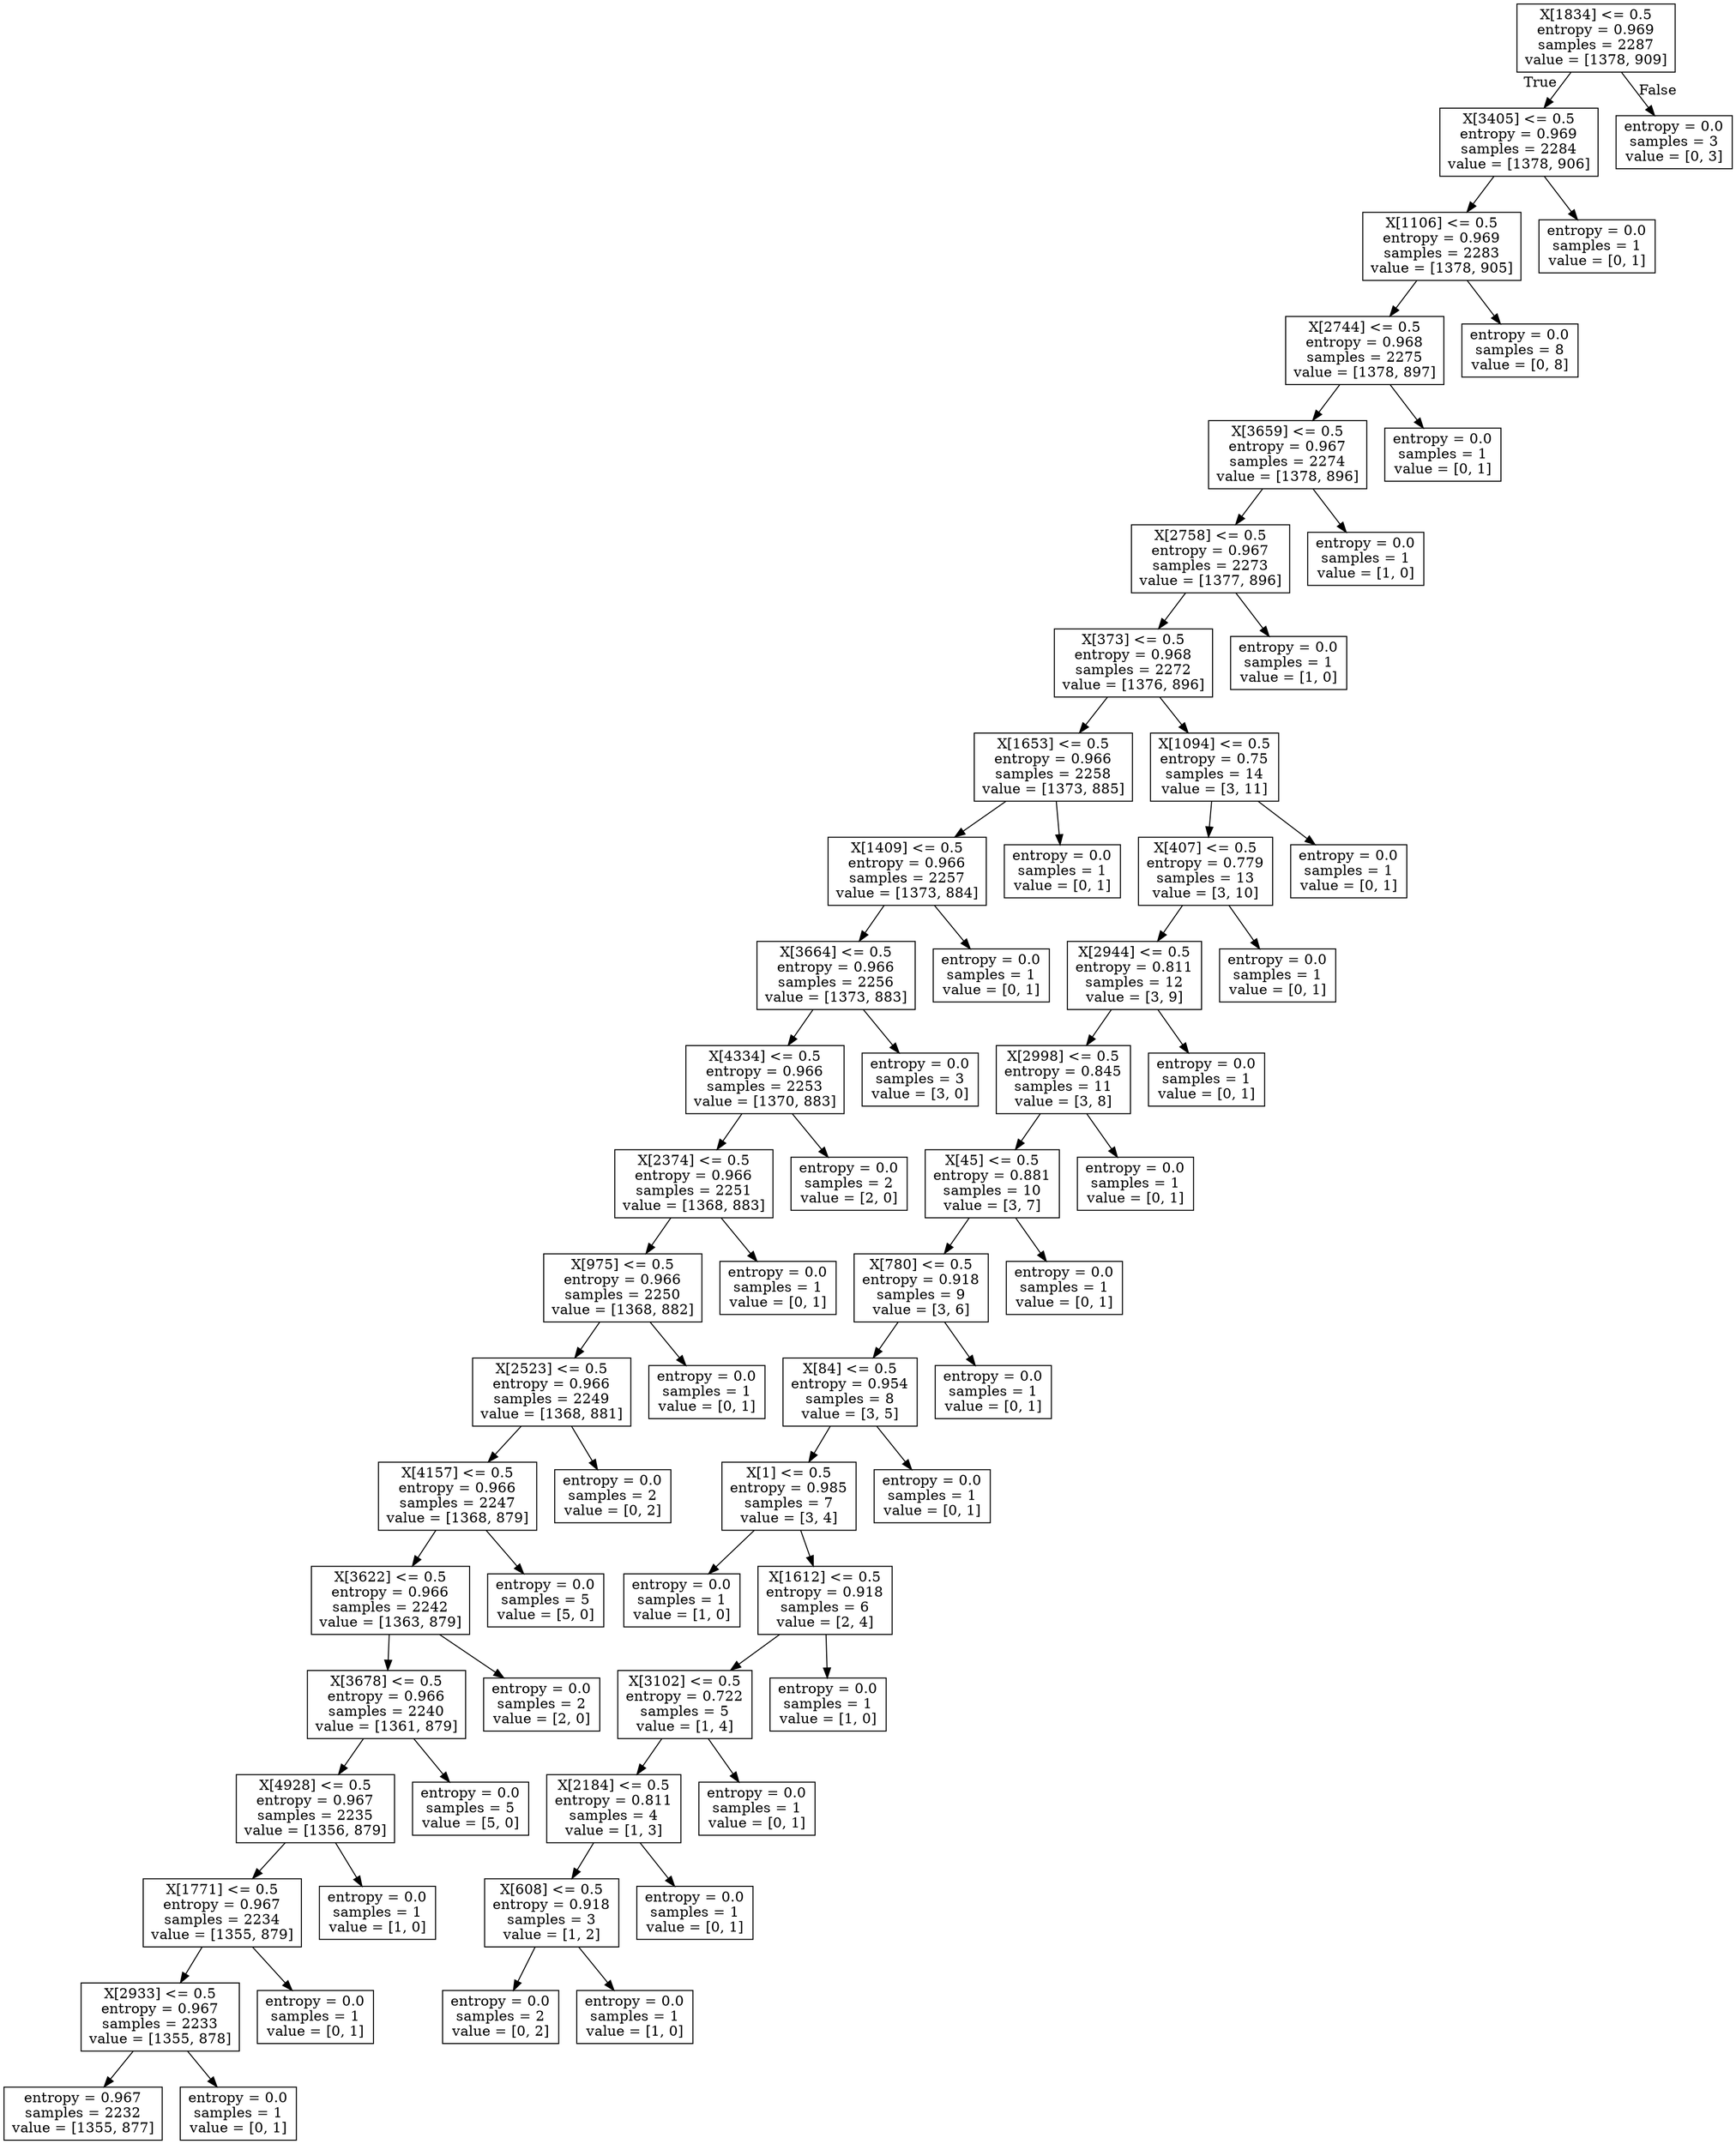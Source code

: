 digraph Tree {
node [shape=box] ;
0 [label="X[1834] <= 0.5\nentropy = 0.969\nsamples = 2287\nvalue = [1378, 909]"] ;
1 [label="X[3405] <= 0.5\nentropy = 0.969\nsamples = 2284\nvalue = [1378, 906]"] ;
0 -> 1 [labeldistance=2.5, labelangle=45, headlabel="True"] ;
2 [label="X[1106] <= 0.5\nentropy = 0.969\nsamples = 2283\nvalue = [1378, 905]"] ;
1 -> 2 ;
3 [label="X[2744] <= 0.5\nentropy = 0.968\nsamples = 2275\nvalue = [1378, 897]"] ;
2 -> 3 ;
4 [label="X[3659] <= 0.5\nentropy = 0.967\nsamples = 2274\nvalue = [1378, 896]"] ;
3 -> 4 ;
5 [label="X[2758] <= 0.5\nentropy = 0.967\nsamples = 2273\nvalue = [1377, 896]"] ;
4 -> 5 ;
6 [label="X[373] <= 0.5\nentropy = 0.968\nsamples = 2272\nvalue = [1376, 896]"] ;
5 -> 6 ;
7 [label="X[1653] <= 0.5\nentropy = 0.966\nsamples = 2258\nvalue = [1373, 885]"] ;
6 -> 7 ;
8 [label="X[1409] <= 0.5\nentropy = 0.966\nsamples = 2257\nvalue = [1373, 884]"] ;
7 -> 8 ;
9 [label="X[3664] <= 0.5\nentropy = 0.966\nsamples = 2256\nvalue = [1373, 883]"] ;
8 -> 9 ;
10 [label="X[4334] <= 0.5\nentropy = 0.966\nsamples = 2253\nvalue = [1370, 883]"] ;
9 -> 10 ;
11 [label="X[2374] <= 0.5\nentropy = 0.966\nsamples = 2251\nvalue = [1368, 883]"] ;
10 -> 11 ;
12 [label="X[975] <= 0.5\nentropy = 0.966\nsamples = 2250\nvalue = [1368, 882]"] ;
11 -> 12 ;
13 [label="X[2523] <= 0.5\nentropy = 0.966\nsamples = 2249\nvalue = [1368, 881]"] ;
12 -> 13 ;
14 [label="X[4157] <= 0.5\nentropy = 0.966\nsamples = 2247\nvalue = [1368, 879]"] ;
13 -> 14 ;
15 [label="X[3622] <= 0.5\nentropy = 0.966\nsamples = 2242\nvalue = [1363, 879]"] ;
14 -> 15 ;
16 [label="X[3678] <= 0.5\nentropy = 0.966\nsamples = 2240\nvalue = [1361, 879]"] ;
15 -> 16 ;
17 [label="X[4928] <= 0.5\nentropy = 0.967\nsamples = 2235\nvalue = [1356, 879]"] ;
16 -> 17 ;
18 [label="X[1771] <= 0.5\nentropy = 0.967\nsamples = 2234\nvalue = [1355, 879]"] ;
17 -> 18 ;
19 [label="X[2933] <= 0.5\nentropy = 0.967\nsamples = 2233\nvalue = [1355, 878]"] ;
18 -> 19 ;
20 [label="entropy = 0.967\nsamples = 2232\nvalue = [1355, 877]"] ;
19 -> 20 ;
21 [label="entropy = 0.0\nsamples = 1\nvalue = [0, 1]"] ;
19 -> 21 ;
22 [label="entropy = 0.0\nsamples = 1\nvalue = [0, 1]"] ;
18 -> 22 ;
23 [label="entropy = 0.0\nsamples = 1\nvalue = [1, 0]"] ;
17 -> 23 ;
24 [label="entropy = 0.0\nsamples = 5\nvalue = [5, 0]"] ;
16 -> 24 ;
25 [label="entropy = 0.0\nsamples = 2\nvalue = [2, 0]"] ;
15 -> 25 ;
26 [label="entropy = 0.0\nsamples = 5\nvalue = [5, 0]"] ;
14 -> 26 ;
27 [label="entropy = 0.0\nsamples = 2\nvalue = [0, 2]"] ;
13 -> 27 ;
28 [label="entropy = 0.0\nsamples = 1\nvalue = [0, 1]"] ;
12 -> 28 ;
29 [label="entropy = 0.0\nsamples = 1\nvalue = [0, 1]"] ;
11 -> 29 ;
30 [label="entropy = 0.0\nsamples = 2\nvalue = [2, 0]"] ;
10 -> 30 ;
31 [label="entropy = 0.0\nsamples = 3\nvalue = [3, 0]"] ;
9 -> 31 ;
32 [label="entropy = 0.0\nsamples = 1\nvalue = [0, 1]"] ;
8 -> 32 ;
33 [label="entropy = 0.0\nsamples = 1\nvalue = [0, 1]"] ;
7 -> 33 ;
34 [label="X[1094] <= 0.5\nentropy = 0.75\nsamples = 14\nvalue = [3, 11]"] ;
6 -> 34 ;
35 [label="X[407] <= 0.5\nentropy = 0.779\nsamples = 13\nvalue = [3, 10]"] ;
34 -> 35 ;
36 [label="X[2944] <= 0.5\nentropy = 0.811\nsamples = 12\nvalue = [3, 9]"] ;
35 -> 36 ;
37 [label="X[2998] <= 0.5\nentropy = 0.845\nsamples = 11\nvalue = [3, 8]"] ;
36 -> 37 ;
38 [label="X[45] <= 0.5\nentropy = 0.881\nsamples = 10\nvalue = [3, 7]"] ;
37 -> 38 ;
39 [label="X[780] <= 0.5\nentropy = 0.918\nsamples = 9\nvalue = [3, 6]"] ;
38 -> 39 ;
40 [label="X[84] <= 0.5\nentropy = 0.954\nsamples = 8\nvalue = [3, 5]"] ;
39 -> 40 ;
41 [label="X[1] <= 0.5\nentropy = 0.985\nsamples = 7\nvalue = [3, 4]"] ;
40 -> 41 ;
42 [label="entropy = 0.0\nsamples = 1\nvalue = [1, 0]"] ;
41 -> 42 ;
43 [label="X[1612] <= 0.5\nentropy = 0.918\nsamples = 6\nvalue = [2, 4]"] ;
41 -> 43 ;
44 [label="X[3102] <= 0.5\nentropy = 0.722\nsamples = 5\nvalue = [1, 4]"] ;
43 -> 44 ;
45 [label="X[2184] <= 0.5\nentropy = 0.811\nsamples = 4\nvalue = [1, 3]"] ;
44 -> 45 ;
46 [label="X[608] <= 0.5\nentropy = 0.918\nsamples = 3\nvalue = [1, 2]"] ;
45 -> 46 ;
47 [label="entropy = 0.0\nsamples = 2\nvalue = [0, 2]"] ;
46 -> 47 ;
48 [label="entropy = 0.0\nsamples = 1\nvalue = [1, 0]"] ;
46 -> 48 ;
49 [label="entropy = 0.0\nsamples = 1\nvalue = [0, 1]"] ;
45 -> 49 ;
50 [label="entropy = 0.0\nsamples = 1\nvalue = [0, 1]"] ;
44 -> 50 ;
51 [label="entropy = 0.0\nsamples = 1\nvalue = [1, 0]"] ;
43 -> 51 ;
52 [label="entropy = 0.0\nsamples = 1\nvalue = [0, 1]"] ;
40 -> 52 ;
53 [label="entropy = 0.0\nsamples = 1\nvalue = [0, 1]"] ;
39 -> 53 ;
54 [label="entropy = 0.0\nsamples = 1\nvalue = [0, 1]"] ;
38 -> 54 ;
55 [label="entropy = 0.0\nsamples = 1\nvalue = [0, 1]"] ;
37 -> 55 ;
56 [label="entropy = 0.0\nsamples = 1\nvalue = [0, 1]"] ;
36 -> 56 ;
57 [label="entropy = 0.0\nsamples = 1\nvalue = [0, 1]"] ;
35 -> 57 ;
58 [label="entropy = 0.0\nsamples = 1\nvalue = [0, 1]"] ;
34 -> 58 ;
59 [label="entropy = 0.0\nsamples = 1\nvalue = [1, 0]"] ;
5 -> 59 ;
60 [label="entropy = 0.0\nsamples = 1\nvalue = [1, 0]"] ;
4 -> 60 ;
61 [label="entropy = 0.0\nsamples = 1\nvalue = [0, 1]"] ;
3 -> 61 ;
62 [label="entropy = 0.0\nsamples = 8\nvalue = [0, 8]"] ;
2 -> 62 ;
63 [label="entropy = 0.0\nsamples = 1\nvalue = [0, 1]"] ;
1 -> 63 ;
64 [label="entropy = 0.0\nsamples = 3\nvalue = [0, 3]"] ;
0 -> 64 [labeldistance=2.5, labelangle=-45, headlabel="False"] ;
}